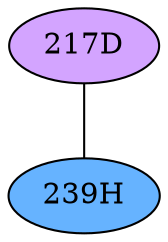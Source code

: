 // The Round Table
graph {
	"217D" [fillcolor="#D3A4FF" style=radial]
	"239H" [fillcolor="#66B3FF" style=radial]
	"217D" -- "239H" [penwidth=1]
}
